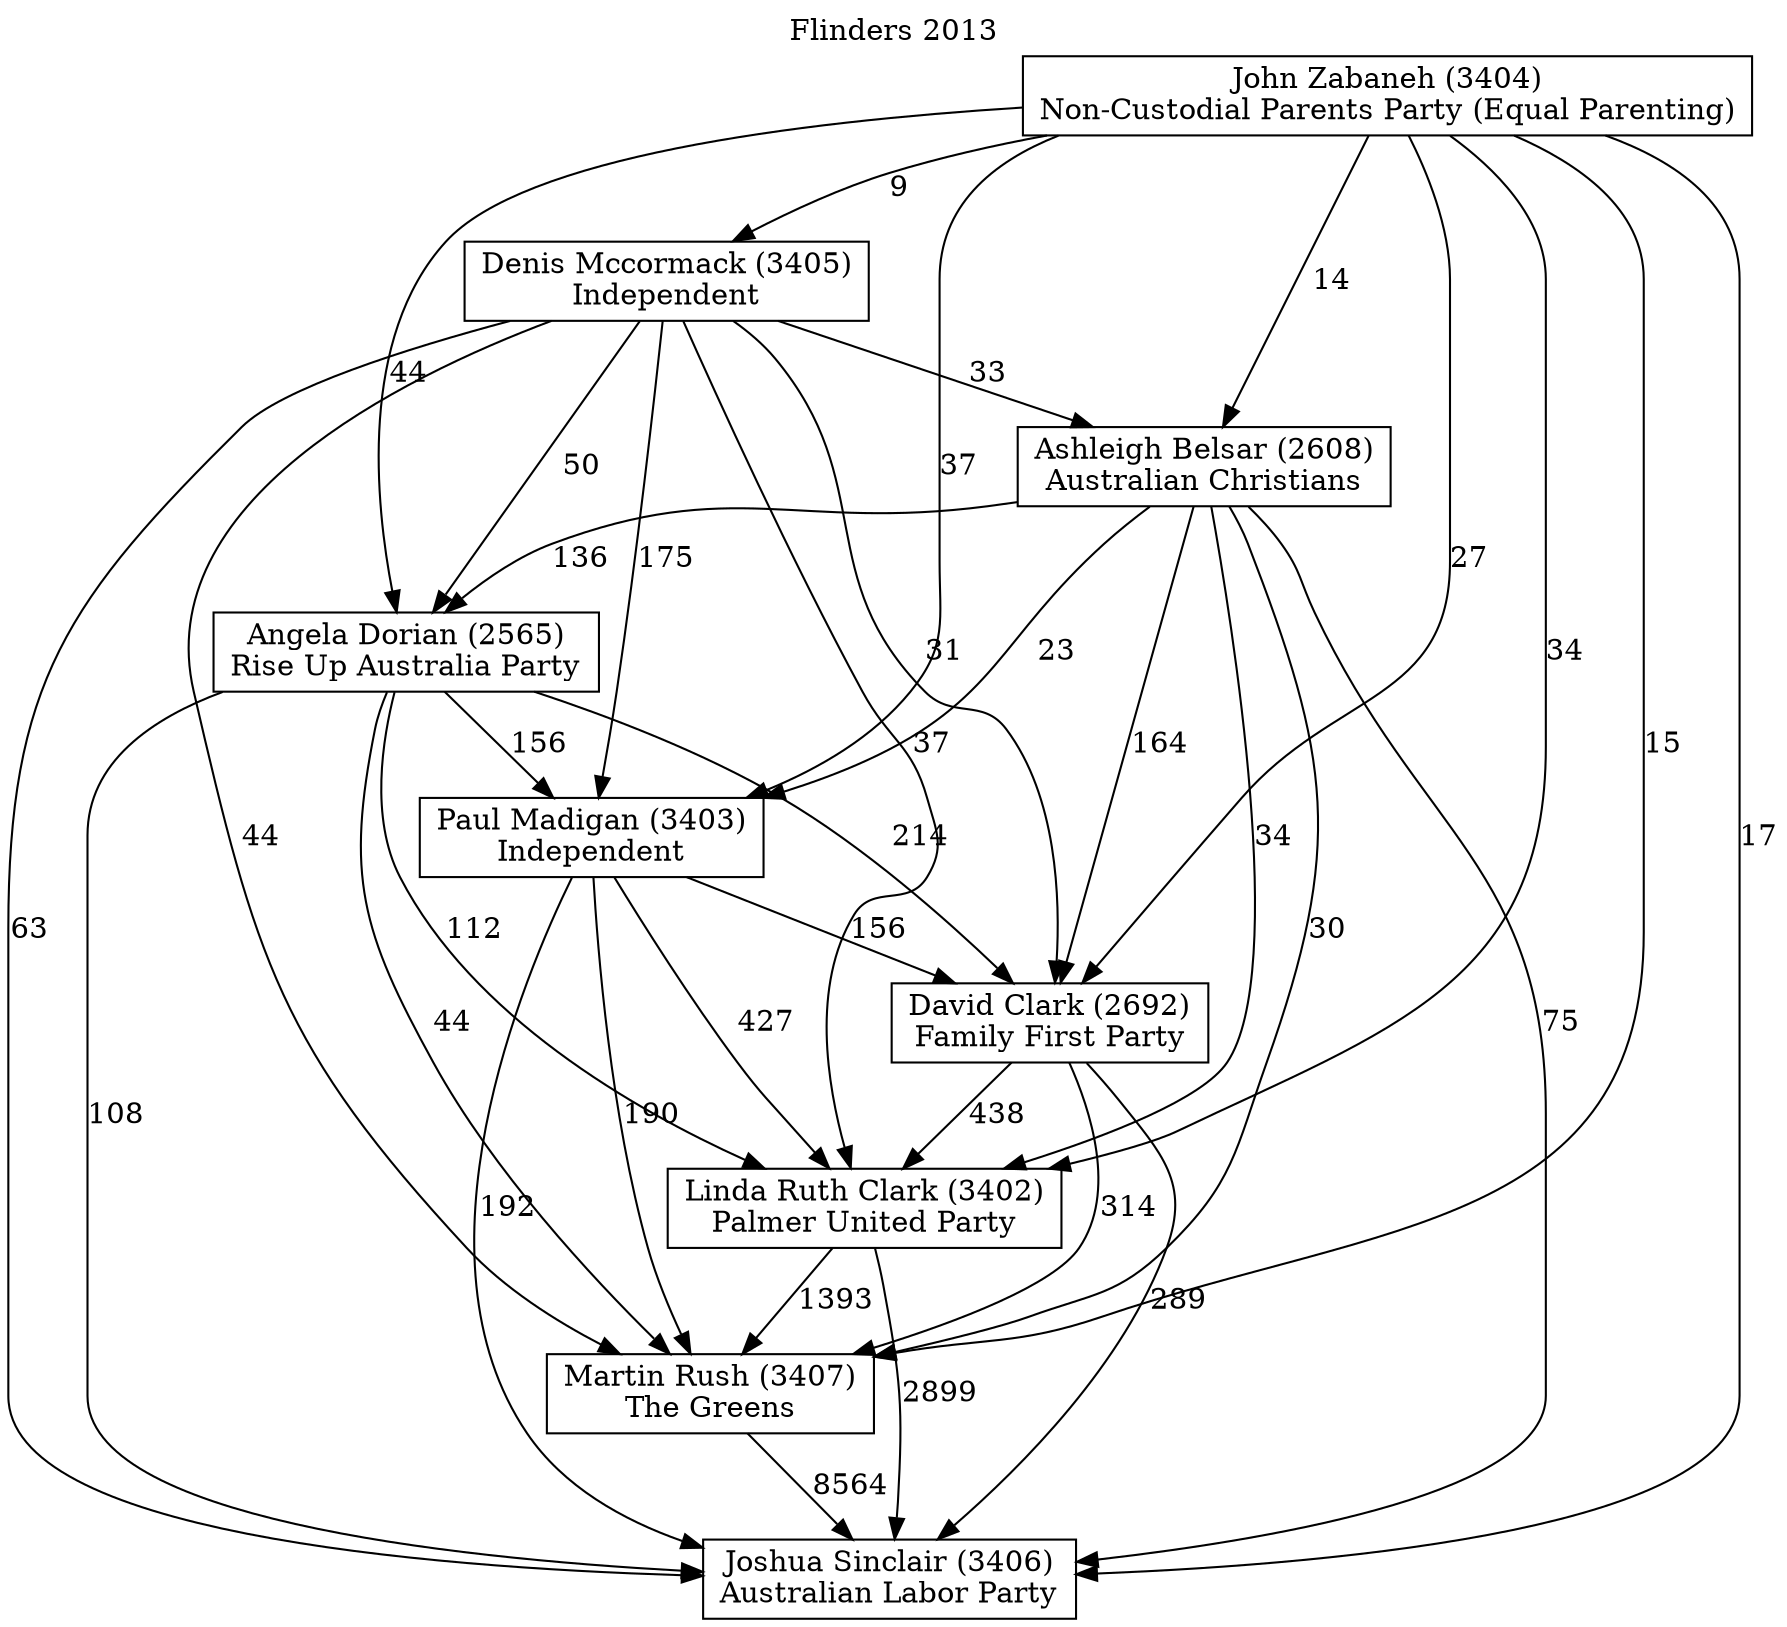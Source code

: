 // House preference flow
digraph "Joshua Sinclair (3406)_Flinders_2013" {
	graph [label="Flinders 2013" labelloc=t mclimit=10]
	node [shape=box]
	"Joshua Sinclair (3406)" [label="Joshua Sinclair (3406)
Australian Labor Party"]
	"Martin Rush (3407)" [label="Martin Rush (3407)
The Greens"]
	"Linda Ruth Clark (3402)" [label="Linda Ruth Clark (3402)
Palmer United Party"]
	"David Clark (2692)" [label="David Clark (2692)
Family First Party"]
	"Paul Madigan (3403)" [label="Paul Madigan (3403)
Independent"]
	"Angela Dorian (2565)" [label="Angela Dorian (2565)
Rise Up Australia Party"]
	"Ashleigh Belsar (2608)" [label="Ashleigh Belsar (2608)
Australian Christians"]
	"Denis Mccormack (3405)" [label="Denis Mccormack (3405)
Independent"]
	"John Zabaneh (3404)" [label="John Zabaneh (3404)
Non-Custodial Parents Party (Equal Parenting)"]
	"Martin Rush (3407)" -> "Joshua Sinclair (3406)" [label=8564]
	"Linda Ruth Clark (3402)" -> "Martin Rush (3407)" [label=1393]
	"David Clark (2692)" -> "Linda Ruth Clark (3402)" [label=438]
	"Paul Madigan (3403)" -> "David Clark (2692)" [label=156]
	"Angela Dorian (2565)" -> "Paul Madigan (3403)" [label=156]
	"Ashleigh Belsar (2608)" -> "Angela Dorian (2565)" [label=136]
	"Denis Mccormack (3405)" -> "Ashleigh Belsar (2608)" [label=33]
	"John Zabaneh (3404)" -> "Denis Mccormack (3405)" [label=9]
	"Linda Ruth Clark (3402)" -> "Joshua Sinclair (3406)" [label=2899]
	"David Clark (2692)" -> "Joshua Sinclair (3406)" [label=289]
	"Paul Madigan (3403)" -> "Joshua Sinclair (3406)" [label=192]
	"Angela Dorian (2565)" -> "Joshua Sinclair (3406)" [label=108]
	"Ashleigh Belsar (2608)" -> "Joshua Sinclair (3406)" [label=75]
	"Denis Mccormack (3405)" -> "Joshua Sinclair (3406)" [label=63]
	"John Zabaneh (3404)" -> "Joshua Sinclair (3406)" [label=17]
	"John Zabaneh (3404)" -> "Ashleigh Belsar (2608)" [label=14]
	"Denis Mccormack (3405)" -> "Angela Dorian (2565)" [label=50]
	"John Zabaneh (3404)" -> "Angela Dorian (2565)" [label=44]
	"Ashleigh Belsar (2608)" -> "Paul Madigan (3403)" [label=23]
	"Denis Mccormack (3405)" -> "Paul Madigan (3403)" [label=175]
	"John Zabaneh (3404)" -> "Paul Madigan (3403)" [label=37]
	"Angela Dorian (2565)" -> "David Clark (2692)" [label=214]
	"Ashleigh Belsar (2608)" -> "David Clark (2692)" [label=164]
	"Denis Mccormack (3405)" -> "David Clark (2692)" [label=31]
	"John Zabaneh (3404)" -> "David Clark (2692)" [label=27]
	"Paul Madigan (3403)" -> "Linda Ruth Clark (3402)" [label=427]
	"Angela Dorian (2565)" -> "Linda Ruth Clark (3402)" [label=112]
	"Ashleigh Belsar (2608)" -> "Linda Ruth Clark (3402)" [label=34]
	"Denis Mccormack (3405)" -> "Linda Ruth Clark (3402)" [label=37]
	"John Zabaneh (3404)" -> "Linda Ruth Clark (3402)" [label=34]
	"David Clark (2692)" -> "Martin Rush (3407)" [label=314]
	"Paul Madigan (3403)" -> "Martin Rush (3407)" [label=190]
	"Angela Dorian (2565)" -> "Martin Rush (3407)" [label=44]
	"Ashleigh Belsar (2608)" -> "Martin Rush (3407)" [label=30]
	"Denis Mccormack (3405)" -> "Martin Rush (3407)" [label=44]
	"John Zabaneh (3404)" -> "Martin Rush (3407)" [label=15]
}
